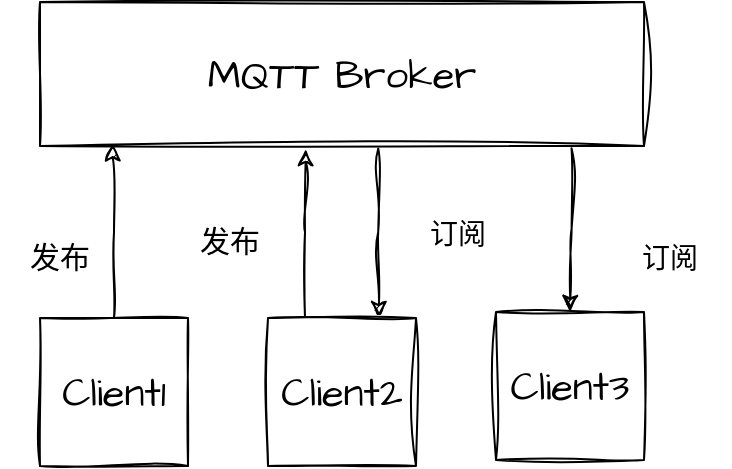 <mxfile version="21.3.2" type="github">
  <diagram name="第 1 页" id="m-RoqqSfNEcqgllTtVmM">
    <mxGraphModel dx="1550" dy="809" grid="0" gridSize="10" guides="1" tooltips="1" connect="1" arrows="1" fold="1" page="1" pageScale="1" pageWidth="827" pageHeight="1169" background="#ffffff" math="0" shadow="0">
      <root>
        <mxCell id="0" />
        <mxCell id="1" parent="0" />
        <mxCell id="92Wu0UhFw1f_CVzm1QeW-3" value="MQTT Broker" style="rounded=0;whiteSpace=wrap;html=1;sketch=1;hachureGap=4;jiggle=2;curveFitting=1;fontFamily=Architects Daughter;fontSource=https%3A%2F%2Ffonts.googleapis.com%2Fcss%3Ffamily%3DArchitects%2BDaughter;fontSize=20;" vertex="1" parent="1">
          <mxGeometry x="211" y="150" width="302" height="72" as="geometry" />
        </mxCell>
        <mxCell id="92Wu0UhFw1f_CVzm1QeW-16" style="edgeStyle=orthogonalEdgeStyle;rounded=0;sketch=1;hachureGap=4;jiggle=2;curveFitting=1;orthogonalLoop=1;jettySize=auto;html=1;exitX=0.5;exitY=0;exitDx=0;exitDy=0;entryX=0.12;entryY=0.989;entryDx=0;entryDy=0;entryPerimeter=0;fontFamily=Architects Daughter;fontSource=https%3A%2F%2Ffonts.googleapis.com%2Fcss%3Ffamily%3DArchitects%2BDaughter;fontSize=16;" edge="1" parent="1" source="92Wu0UhFw1f_CVzm1QeW-7" target="92Wu0UhFw1f_CVzm1QeW-3">
          <mxGeometry relative="1" as="geometry" />
        </mxCell>
        <mxCell id="92Wu0UhFw1f_CVzm1QeW-7" value="Client1" style="whiteSpace=wrap;html=1;aspect=fixed;sketch=1;hachureGap=4;jiggle=2;curveFitting=1;fontFamily=Architects Daughter;fontSource=https%3A%2F%2Ffonts.googleapis.com%2Fcss%3Ffamily%3DArchitects%2BDaughter;fontSize=20;" vertex="1" parent="1">
          <mxGeometry x="211" y="308" width="74" height="74" as="geometry" />
        </mxCell>
        <mxCell id="92Wu0UhFw1f_CVzm1QeW-21" style="edgeStyle=orthogonalEdgeStyle;rounded=0;sketch=1;hachureGap=4;jiggle=2;curveFitting=1;orthogonalLoop=1;jettySize=auto;html=1;exitX=0.25;exitY=0;exitDx=0;exitDy=0;entryX=0.44;entryY=1.022;entryDx=0;entryDy=0;entryPerimeter=0;fontFamily=Architects Daughter;fontSource=https%3A%2F%2Ffonts.googleapis.com%2Fcss%3Ffamily%3DArchitects%2BDaughter;fontSize=16;" edge="1" parent="1" source="92Wu0UhFw1f_CVzm1QeW-8" target="92Wu0UhFw1f_CVzm1QeW-3">
          <mxGeometry relative="1" as="geometry" />
        </mxCell>
        <mxCell id="92Wu0UhFw1f_CVzm1QeW-22" style="edgeStyle=orthogonalEdgeStyle;rounded=0;sketch=1;hachureGap=4;jiggle=2;curveFitting=1;orthogonalLoop=1;jettySize=auto;html=1;exitX=0.56;exitY=1.017;exitDx=0;exitDy=0;entryX=0.75;entryY=0;entryDx=0;entryDy=0;fontFamily=Architects Daughter;fontSource=https%3A%2F%2Ffonts.googleapis.com%2Fcss%3Ffamily%3DArchitects%2BDaughter;fontSize=16;exitPerimeter=0;" edge="1" parent="1" source="92Wu0UhFw1f_CVzm1QeW-3" target="92Wu0UhFw1f_CVzm1QeW-8">
          <mxGeometry relative="1" as="geometry" />
        </mxCell>
        <mxCell id="92Wu0UhFw1f_CVzm1QeW-8" value="Client2" style="whiteSpace=wrap;html=1;aspect=fixed;sketch=1;hachureGap=4;jiggle=2;curveFitting=1;fontFamily=Architects Daughter;fontSource=https%3A%2F%2Ffonts.googleapis.com%2Fcss%3Ffamily%3DArchitects%2BDaughter;fontSize=20;" vertex="1" parent="1">
          <mxGeometry x="325" y="308" width="74" height="74" as="geometry" />
        </mxCell>
        <mxCell id="92Wu0UhFw1f_CVzm1QeW-19" style="edgeStyle=orthogonalEdgeStyle;rounded=0;sketch=1;hachureGap=4;jiggle=2;curveFitting=1;orthogonalLoop=1;jettySize=auto;html=1;fontFamily=Architects Daughter;fontSource=https%3A%2F%2Ffonts.googleapis.com%2Fcss%3Ffamily%3DArchitects%2BDaughter;fontSize=16;exitX=0.88;exitY=1.016;exitDx=0;exitDy=0;exitPerimeter=0;" edge="1" parent="1" source="92Wu0UhFw1f_CVzm1QeW-3" target="92Wu0UhFw1f_CVzm1QeW-9">
          <mxGeometry relative="1" as="geometry" />
        </mxCell>
        <mxCell id="92Wu0UhFw1f_CVzm1QeW-9" value="Client3" style="whiteSpace=wrap;html=1;aspect=fixed;sketch=1;hachureGap=4;jiggle=2;curveFitting=1;fontFamily=Architects Daughter;fontSource=https%3A%2F%2Ffonts.googleapis.com%2Fcss%3Ffamily%3DArchitects%2BDaughter;fontSize=20;" vertex="1" parent="1">
          <mxGeometry x="439" y="305" width="74" height="74" as="geometry" />
        </mxCell>
        <mxCell id="92Wu0UhFw1f_CVzm1QeW-17" value="&lt;font style=&quot;font-size: 15px;&quot;&gt;发布&lt;/font&gt;" style="text;html=1;strokeColor=none;fillColor=none;align=center;verticalAlign=middle;whiteSpace=wrap;rounded=0;fontSize=20;fontFamily=Architects Daughter;" vertex="1" parent="1">
          <mxGeometry x="191" y="261" width="60" height="30" as="geometry" />
        </mxCell>
        <mxCell id="92Wu0UhFw1f_CVzm1QeW-20" value="&lt;font style=&quot;font-size: 14px;&quot;&gt;订阅&lt;/font&gt;" style="text;html=1;strokeColor=none;fillColor=none;align=center;verticalAlign=middle;whiteSpace=wrap;rounded=0;fontSize=20;fontFamily=Architects Daughter;" vertex="1" parent="1">
          <mxGeometry x="496" y="261" width="60" height="30" as="geometry" />
        </mxCell>
        <mxCell id="92Wu0UhFw1f_CVzm1QeW-23" value="&lt;font style=&quot;font-size: 15px;&quot;&gt;发布&lt;/font&gt;" style="text;html=1;strokeColor=none;fillColor=none;align=center;verticalAlign=middle;whiteSpace=wrap;rounded=0;fontSize=20;fontFamily=Architects Daughter;" vertex="1" parent="1">
          <mxGeometry x="276" y="253" width="60" height="30" as="geometry" />
        </mxCell>
        <mxCell id="92Wu0UhFw1f_CVzm1QeW-26" value="&lt;font style=&quot;font-size: 14px;&quot;&gt;订阅&lt;/font&gt;" style="text;html=1;strokeColor=none;fillColor=none;align=center;verticalAlign=middle;whiteSpace=wrap;rounded=0;fontSize=20;fontFamily=Architects Daughter;" vertex="1" parent="1">
          <mxGeometry x="390" y="249" width="60" height="30" as="geometry" />
        </mxCell>
      </root>
    </mxGraphModel>
  </diagram>
</mxfile>
